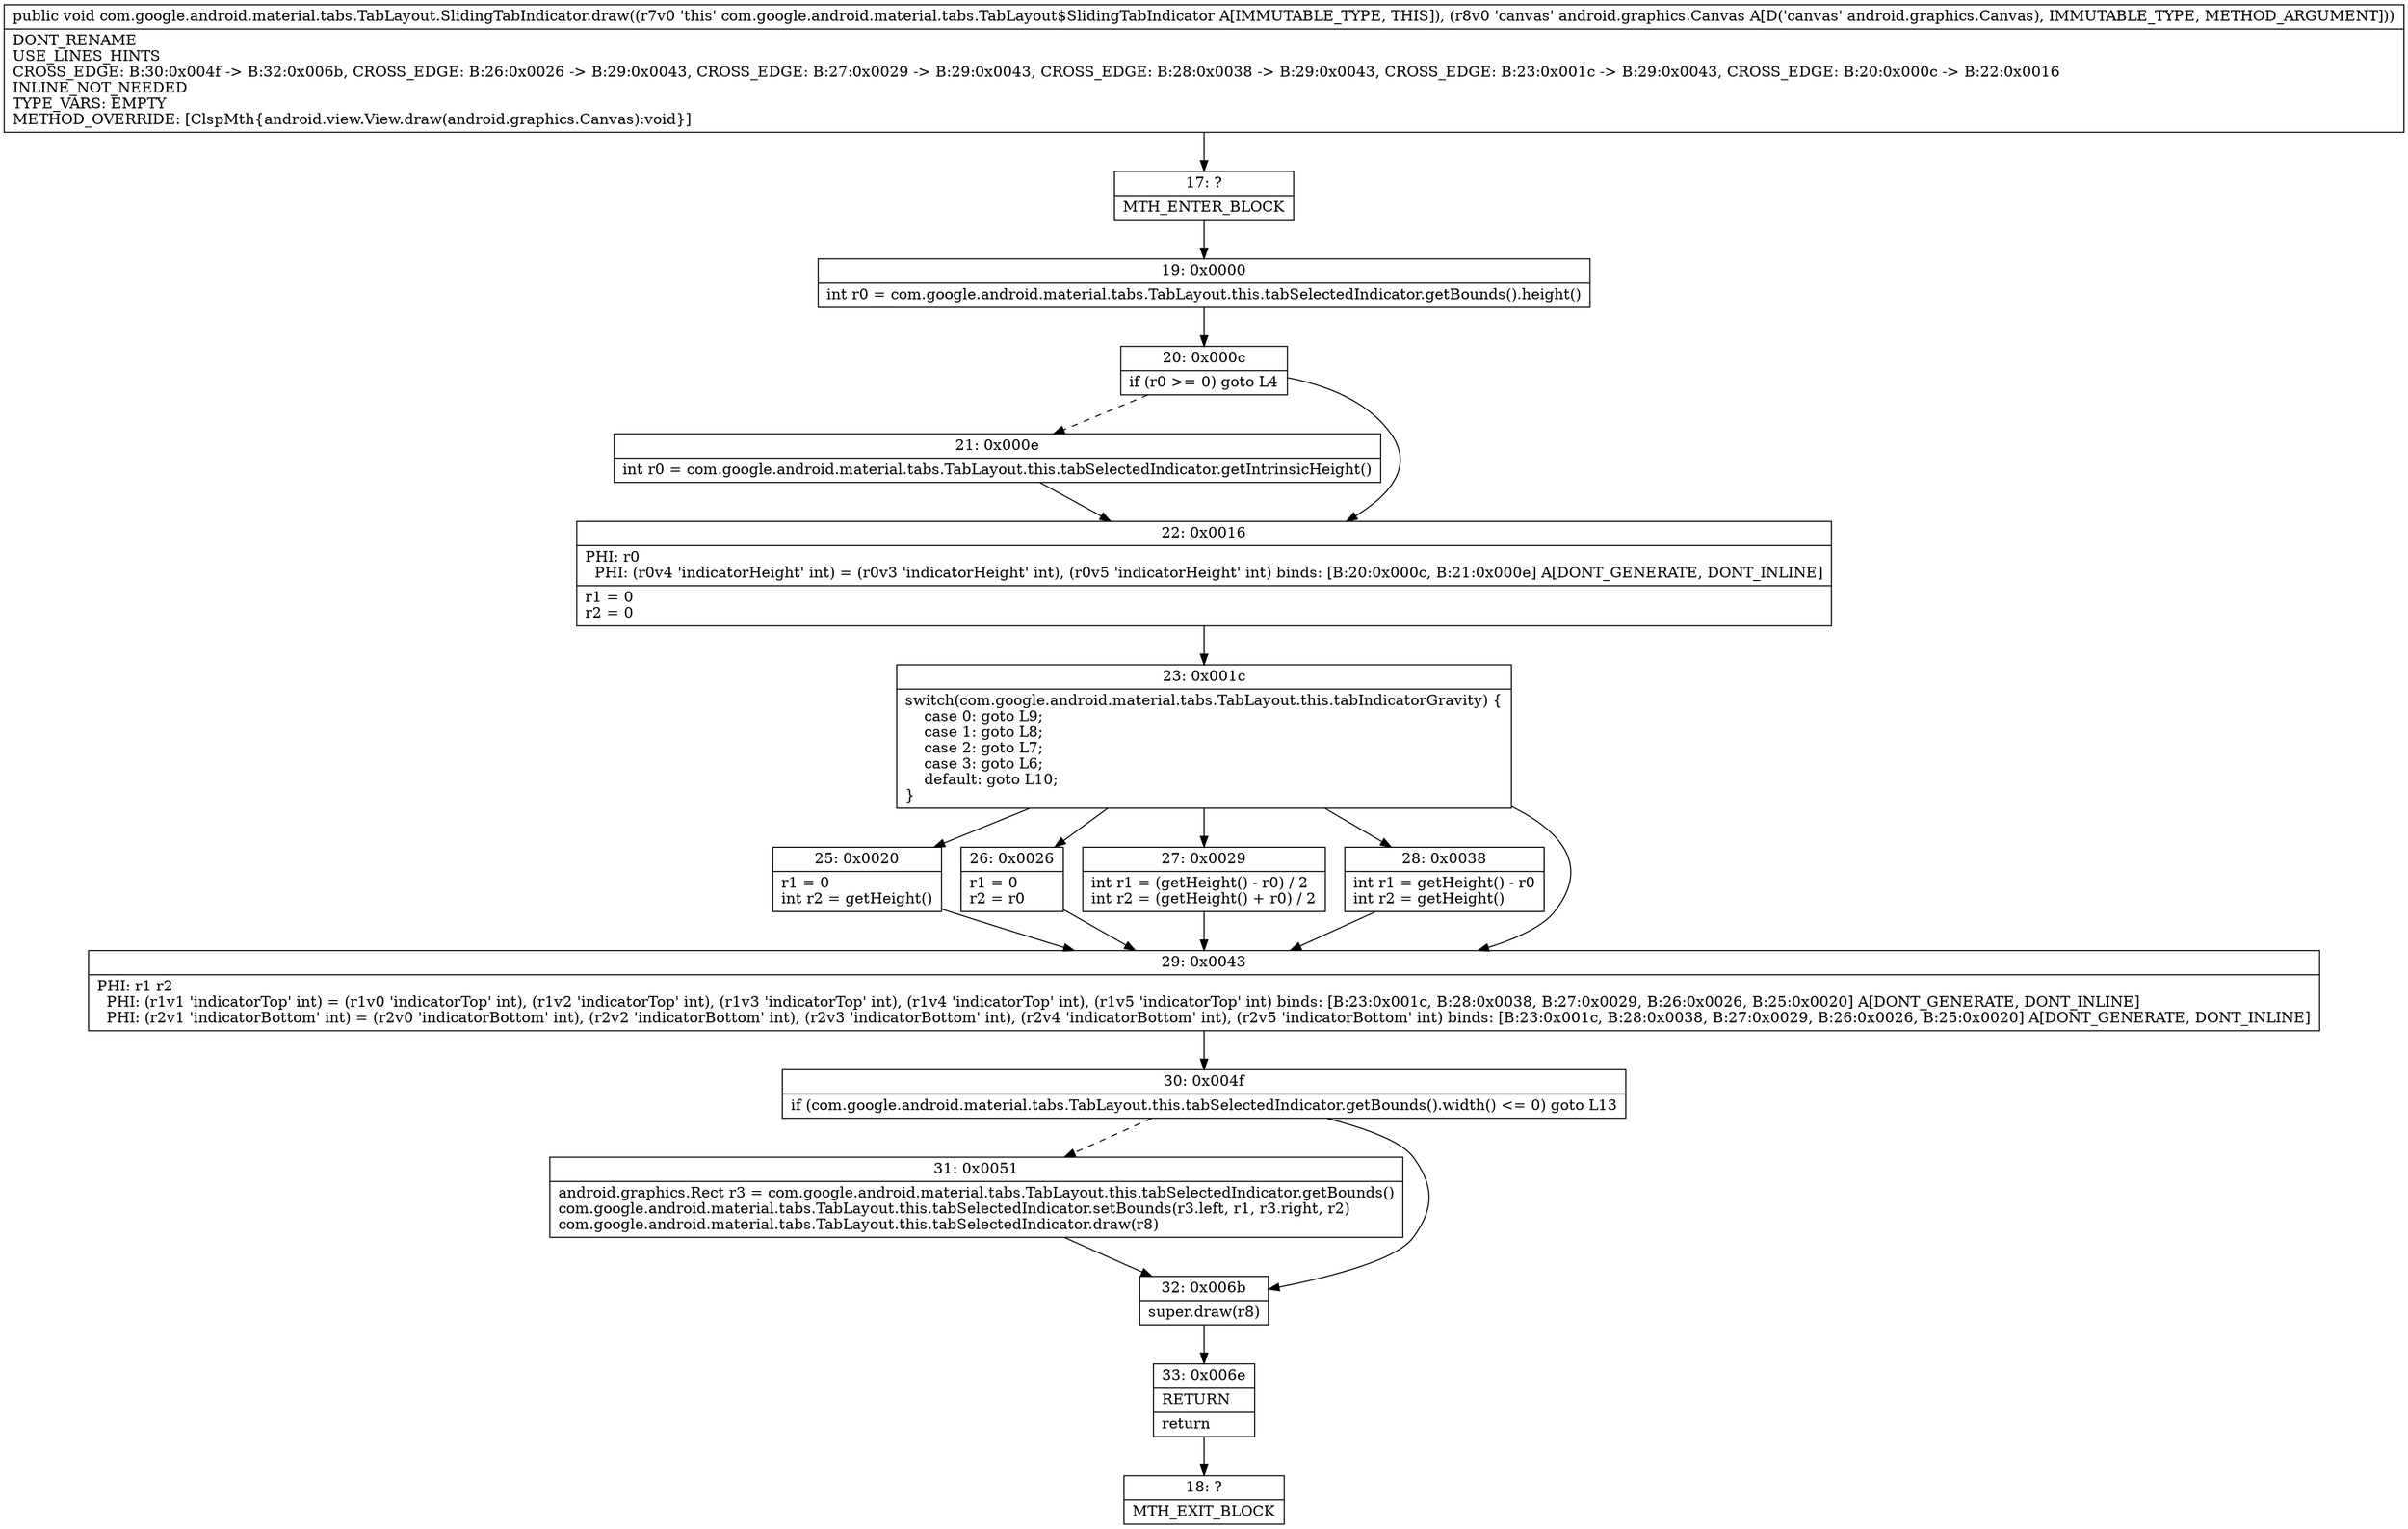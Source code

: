 digraph "CFG forcom.google.android.material.tabs.TabLayout.SlidingTabIndicator.draw(Landroid\/graphics\/Canvas;)V" {
Node_17 [shape=record,label="{17\:\ ?|MTH_ENTER_BLOCK\l}"];
Node_19 [shape=record,label="{19\:\ 0x0000|int r0 = com.google.android.material.tabs.TabLayout.this.tabSelectedIndicator.getBounds().height()\l}"];
Node_20 [shape=record,label="{20\:\ 0x000c|if (r0 \>= 0) goto L4\l}"];
Node_21 [shape=record,label="{21\:\ 0x000e|int r0 = com.google.android.material.tabs.TabLayout.this.tabSelectedIndicator.getIntrinsicHeight()\l}"];
Node_22 [shape=record,label="{22\:\ 0x0016|PHI: r0 \l  PHI: (r0v4 'indicatorHeight' int) = (r0v3 'indicatorHeight' int), (r0v5 'indicatorHeight' int) binds: [B:20:0x000c, B:21:0x000e] A[DONT_GENERATE, DONT_INLINE]\l|r1 = 0\lr2 = 0\l}"];
Node_23 [shape=record,label="{23\:\ 0x001c|switch(com.google.android.material.tabs.TabLayout.this.tabIndicatorGravity) \{\l    case 0: goto L9;\l    case 1: goto L8;\l    case 2: goto L7;\l    case 3: goto L6;\l    default: goto L10;\l\}\l}"];
Node_25 [shape=record,label="{25\:\ 0x0020|r1 = 0\lint r2 = getHeight()\l}"];
Node_26 [shape=record,label="{26\:\ 0x0026|r1 = 0\lr2 = r0\l}"];
Node_27 [shape=record,label="{27\:\ 0x0029|int r1 = (getHeight() \- r0) \/ 2\lint r2 = (getHeight() + r0) \/ 2\l}"];
Node_28 [shape=record,label="{28\:\ 0x0038|int r1 = getHeight() \- r0\lint r2 = getHeight()\l}"];
Node_29 [shape=record,label="{29\:\ 0x0043|PHI: r1 r2 \l  PHI: (r1v1 'indicatorTop' int) = (r1v0 'indicatorTop' int), (r1v2 'indicatorTop' int), (r1v3 'indicatorTop' int), (r1v4 'indicatorTop' int), (r1v5 'indicatorTop' int) binds: [B:23:0x001c, B:28:0x0038, B:27:0x0029, B:26:0x0026, B:25:0x0020] A[DONT_GENERATE, DONT_INLINE]\l  PHI: (r2v1 'indicatorBottom' int) = (r2v0 'indicatorBottom' int), (r2v2 'indicatorBottom' int), (r2v3 'indicatorBottom' int), (r2v4 'indicatorBottom' int), (r2v5 'indicatorBottom' int) binds: [B:23:0x001c, B:28:0x0038, B:27:0x0029, B:26:0x0026, B:25:0x0020] A[DONT_GENERATE, DONT_INLINE]\l}"];
Node_30 [shape=record,label="{30\:\ 0x004f|if (com.google.android.material.tabs.TabLayout.this.tabSelectedIndicator.getBounds().width() \<= 0) goto L13\l}"];
Node_31 [shape=record,label="{31\:\ 0x0051|android.graphics.Rect r3 = com.google.android.material.tabs.TabLayout.this.tabSelectedIndicator.getBounds()\lcom.google.android.material.tabs.TabLayout.this.tabSelectedIndicator.setBounds(r3.left, r1, r3.right, r2)\lcom.google.android.material.tabs.TabLayout.this.tabSelectedIndicator.draw(r8)\l}"];
Node_32 [shape=record,label="{32\:\ 0x006b|super.draw(r8)\l}"];
Node_33 [shape=record,label="{33\:\ 0x006e|RETURN\l|return\l}"];
Node_18 [shape=record,label="{18\:\ ?|MTH_EXIT_BLOCK\l}"];
MethodNode[shape=record,label="{public void com.google.android.material.tabs.TabLayout.SlidingTabIndicator.draw((r7v0 'this' com.google.android.material.tabs.TabLayout$SlidingTabIndicator A[IMMUTABLE_TYPE, THIS]), (r8v0 'canvas' android.graphics.Canvas A[D('canvas' android.graphics.Canvas), IMMUTABLE_TYPE, METHOD_ARGUMENT]))  | DONT_RENAME\lUSE_LINES_HINTS\lCROSS_EDGE: B:30:0x004f \-\> B:32:0x006b, CROSS_EDGE: B:26:0x0026 \-\> B:29:0x0043, CROSS_EDGE: B:27:0x0029 \-\> B:29:0x0043, CROSS_EDGE: B:28:0x0038 \-\> B:29:0x0043, CROSS_EDGE: B:23:0x001c \-\> B:29:0x0043, CROSS_EDGE: B:20:0x000c \-\> B:22:0x0016\lINLINE_NOT_NEEDED\lTYPE_VARS: EMPTY\lMETHOD_OVERRIDE: [ClspMth\{android.view.View.draw(android.graphics.Canvas):void\}]\l}"];
MethodNode -> Node_17;Node_17 -> Node_19;
Node_19 -> Node_20;
Node_20 -> Node_21[style=dashed];
Node_20 -> Node_22;
Node_21 -> Node_22;
Node_22 -> Node_23;
Node_23 -> Node_25;
Node_23 -> Node_26;
Node_23 -> Node_27;
Node_23 -> Node_28;
Node_23 -> Node_29;
Node_25 -> Node_29;
Node_26 -> Node_29;
Node_27 -> Node_29;
Node_28 -> Node_29;
Node_29 -> Node_30;
Node_30 -> Node_31[style=dashed];
Node_30 -> Node_32;
Node_31 -> Node_32;
Node_32 -> Node_33;
Node_33 -> Node_18;
}

